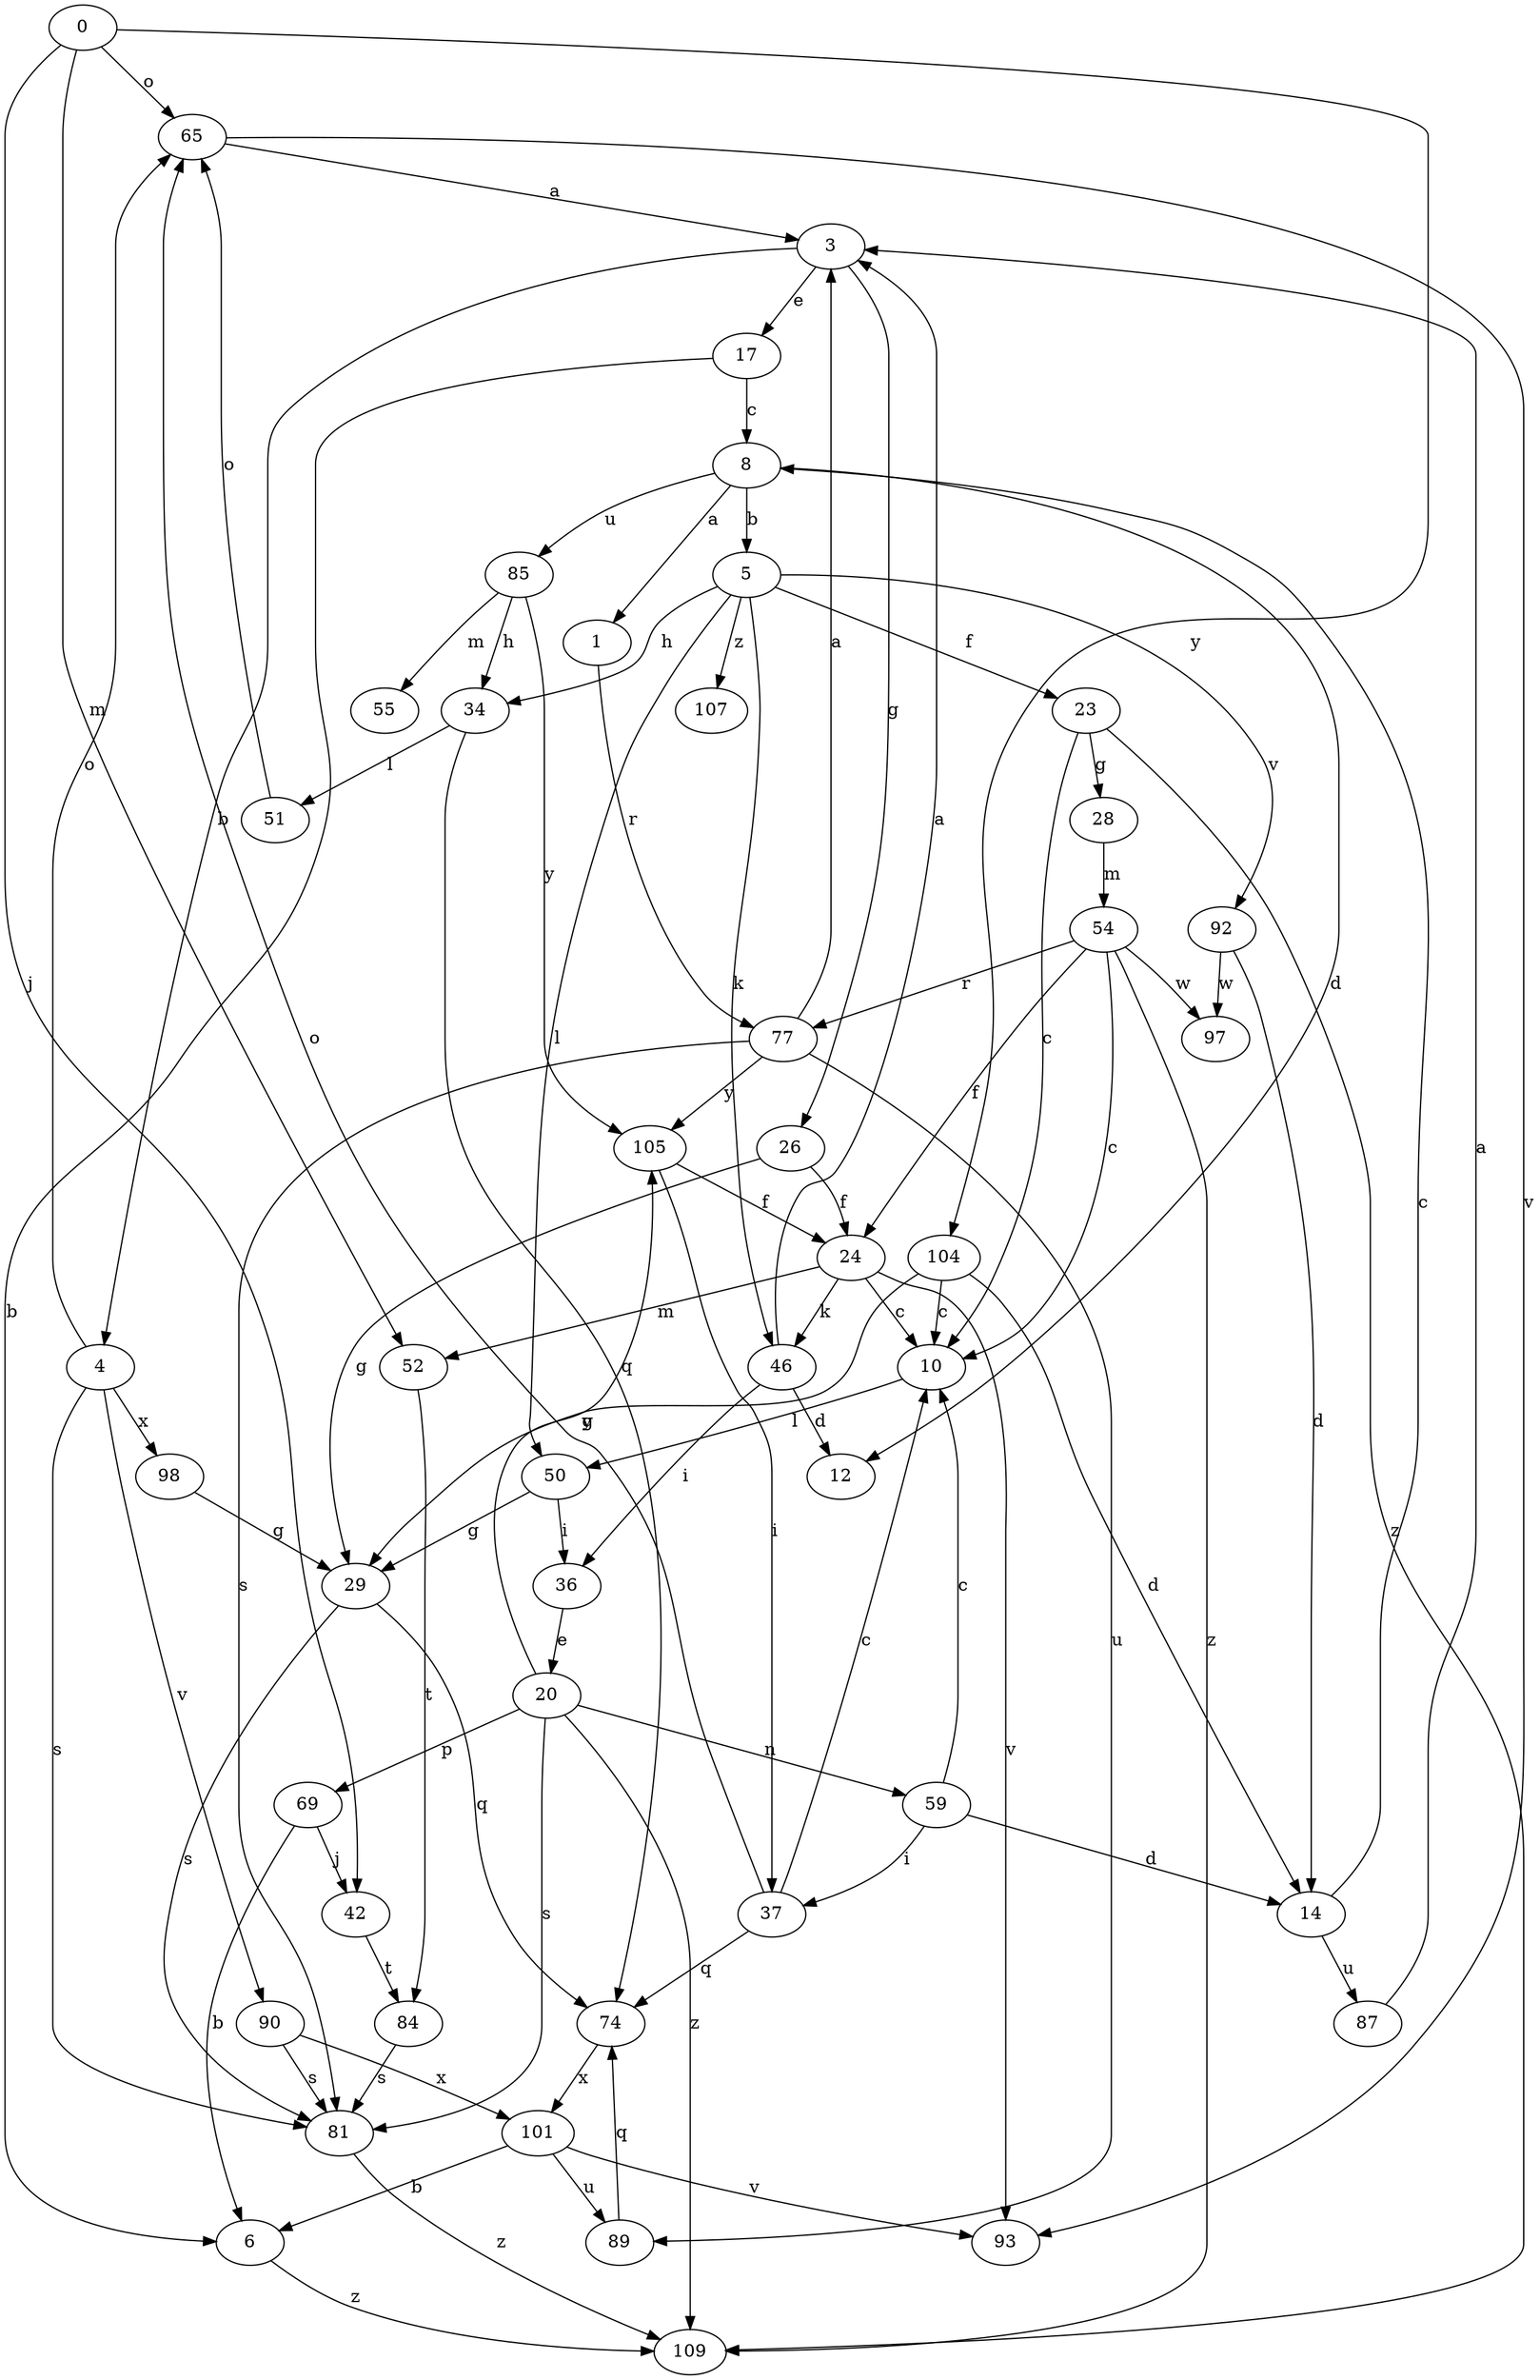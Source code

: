 strict digraph  {
0;
1;
3;
4;
5;
6;
8;
10;
12;
14;
17;
20;
23;
24;
26;
28;
29;
34;
36;
37;
42;
46;
50;
51;
52;
54;
55;
59;
65;
69;
74;
77;
81;
84;
85;
87;
89;
90;
92;
93;
97;
98;
101;
104;
105;
107;
109;
0 -> 42  [label=j];
0 -> 52  [label=m];
0 -> 65  [label=o];
0 -> 104  [label=y];
1 -> 77  [label=r];
3 -> 4  [label=b];
3 -> 17  [label=e];
3 -> 26  [label=g];
4 -> 65  [label=o];
4 -> 81  [label=s];
4 -> 90  [label=v];
4 -> 98  [label=x];
5 -> 23  [label=f];
5 -> 34  [label=h];
5 -> 46  [label=k];
5 -> 50  [label=l];
5 -> 92  [label=v];
5 -> 107  [label=z];
6 -> 109  [label=z];
8 -> 1  [label=a];
8 -> 5  [label=b];
8 -> 12  [label=d];
8 -> 85  [label=u];
10 -> 50  [label=l];
14 -> 8  [label=c];
14 -> 87  [label=u];
17 -> 6  [label=b];
17 -> 8  [label=c];
20 -> 59  [label=n];
20 -> 69  [label=p];
20 -> 81  [label=s];
20 -> 105  [label=y];
20 -> 109  [label=z];
23 -> 10  [label=c];
23 -> 28  [label=g];
23 -> 109  [label=z];
24 -> 10  [label=c];
24 -> 46  [label=k];
24 -> 52  [label=m];
24 -> 93  [label=v];
26 -> 24  [label=f];
26 -> 29  [label=g];
28 -> 54  [label=m];
29 -> 74  [label=q];
29 -> 81  [label=s];
34 -> 51  [label=l];
34 -> 74  [label=q];
36 -> 20  [label=e];
37 -> 10  [label=c];
37 -> 65  [label=o];
37 -> 74  [label=q];
42 -> 84  [label=t];
46 -> 3  [label=a];
46 -> 12  [label=d];
46 -> 36  [label=i];
50 -> 29  [label=g];
50 -> 36  [label=i];
51 -> 65  [label=o];
52 -> 84  [label=t];
54 -> 10  [label=c];
54 -> 24  [label=f];
54 -> 77  [label=r];
54 -> 97  [label=w];
54 -> 109  [label=z];
59 -> 10  [label=c];
59 -> 14  [label=d];
59 -> 37  [label=i];
65 -> 3  [label=a];
65 -> 93  [label=v];
69 -> 6  [label=b];
69 -> 42  [label=j];
74 -> 101  [label=x];
77 -> 3  [label=a];
77 -> 81  [label=s];
77 -> 89  [label=u];
77 -> 105  [label=y];
81 -> 109  [label=z];
84 -> 81  [label=s];
85 -> 34  [label=h];
85 -> 55  [label=m];
85 -> 105  [label=y];
87 -> 3  [label=a];
89 -> 74  [label=q];
90 -> 81  [label=s];
90 -> 101  [label=x];
92 -> 14  [label=d];
92 -> 97  [label=w];
98 -> 29  [label=g];
101 -> 6  [label=b];
101 -> 89  [label=u];
101 -> 93  [label=v];
104 -> 10  [label=c];
104 -> 14  [label=d];
104 -> 29  [label=g];
105 -> 24  [label=f];
105 -> 37  [label=i];
}
